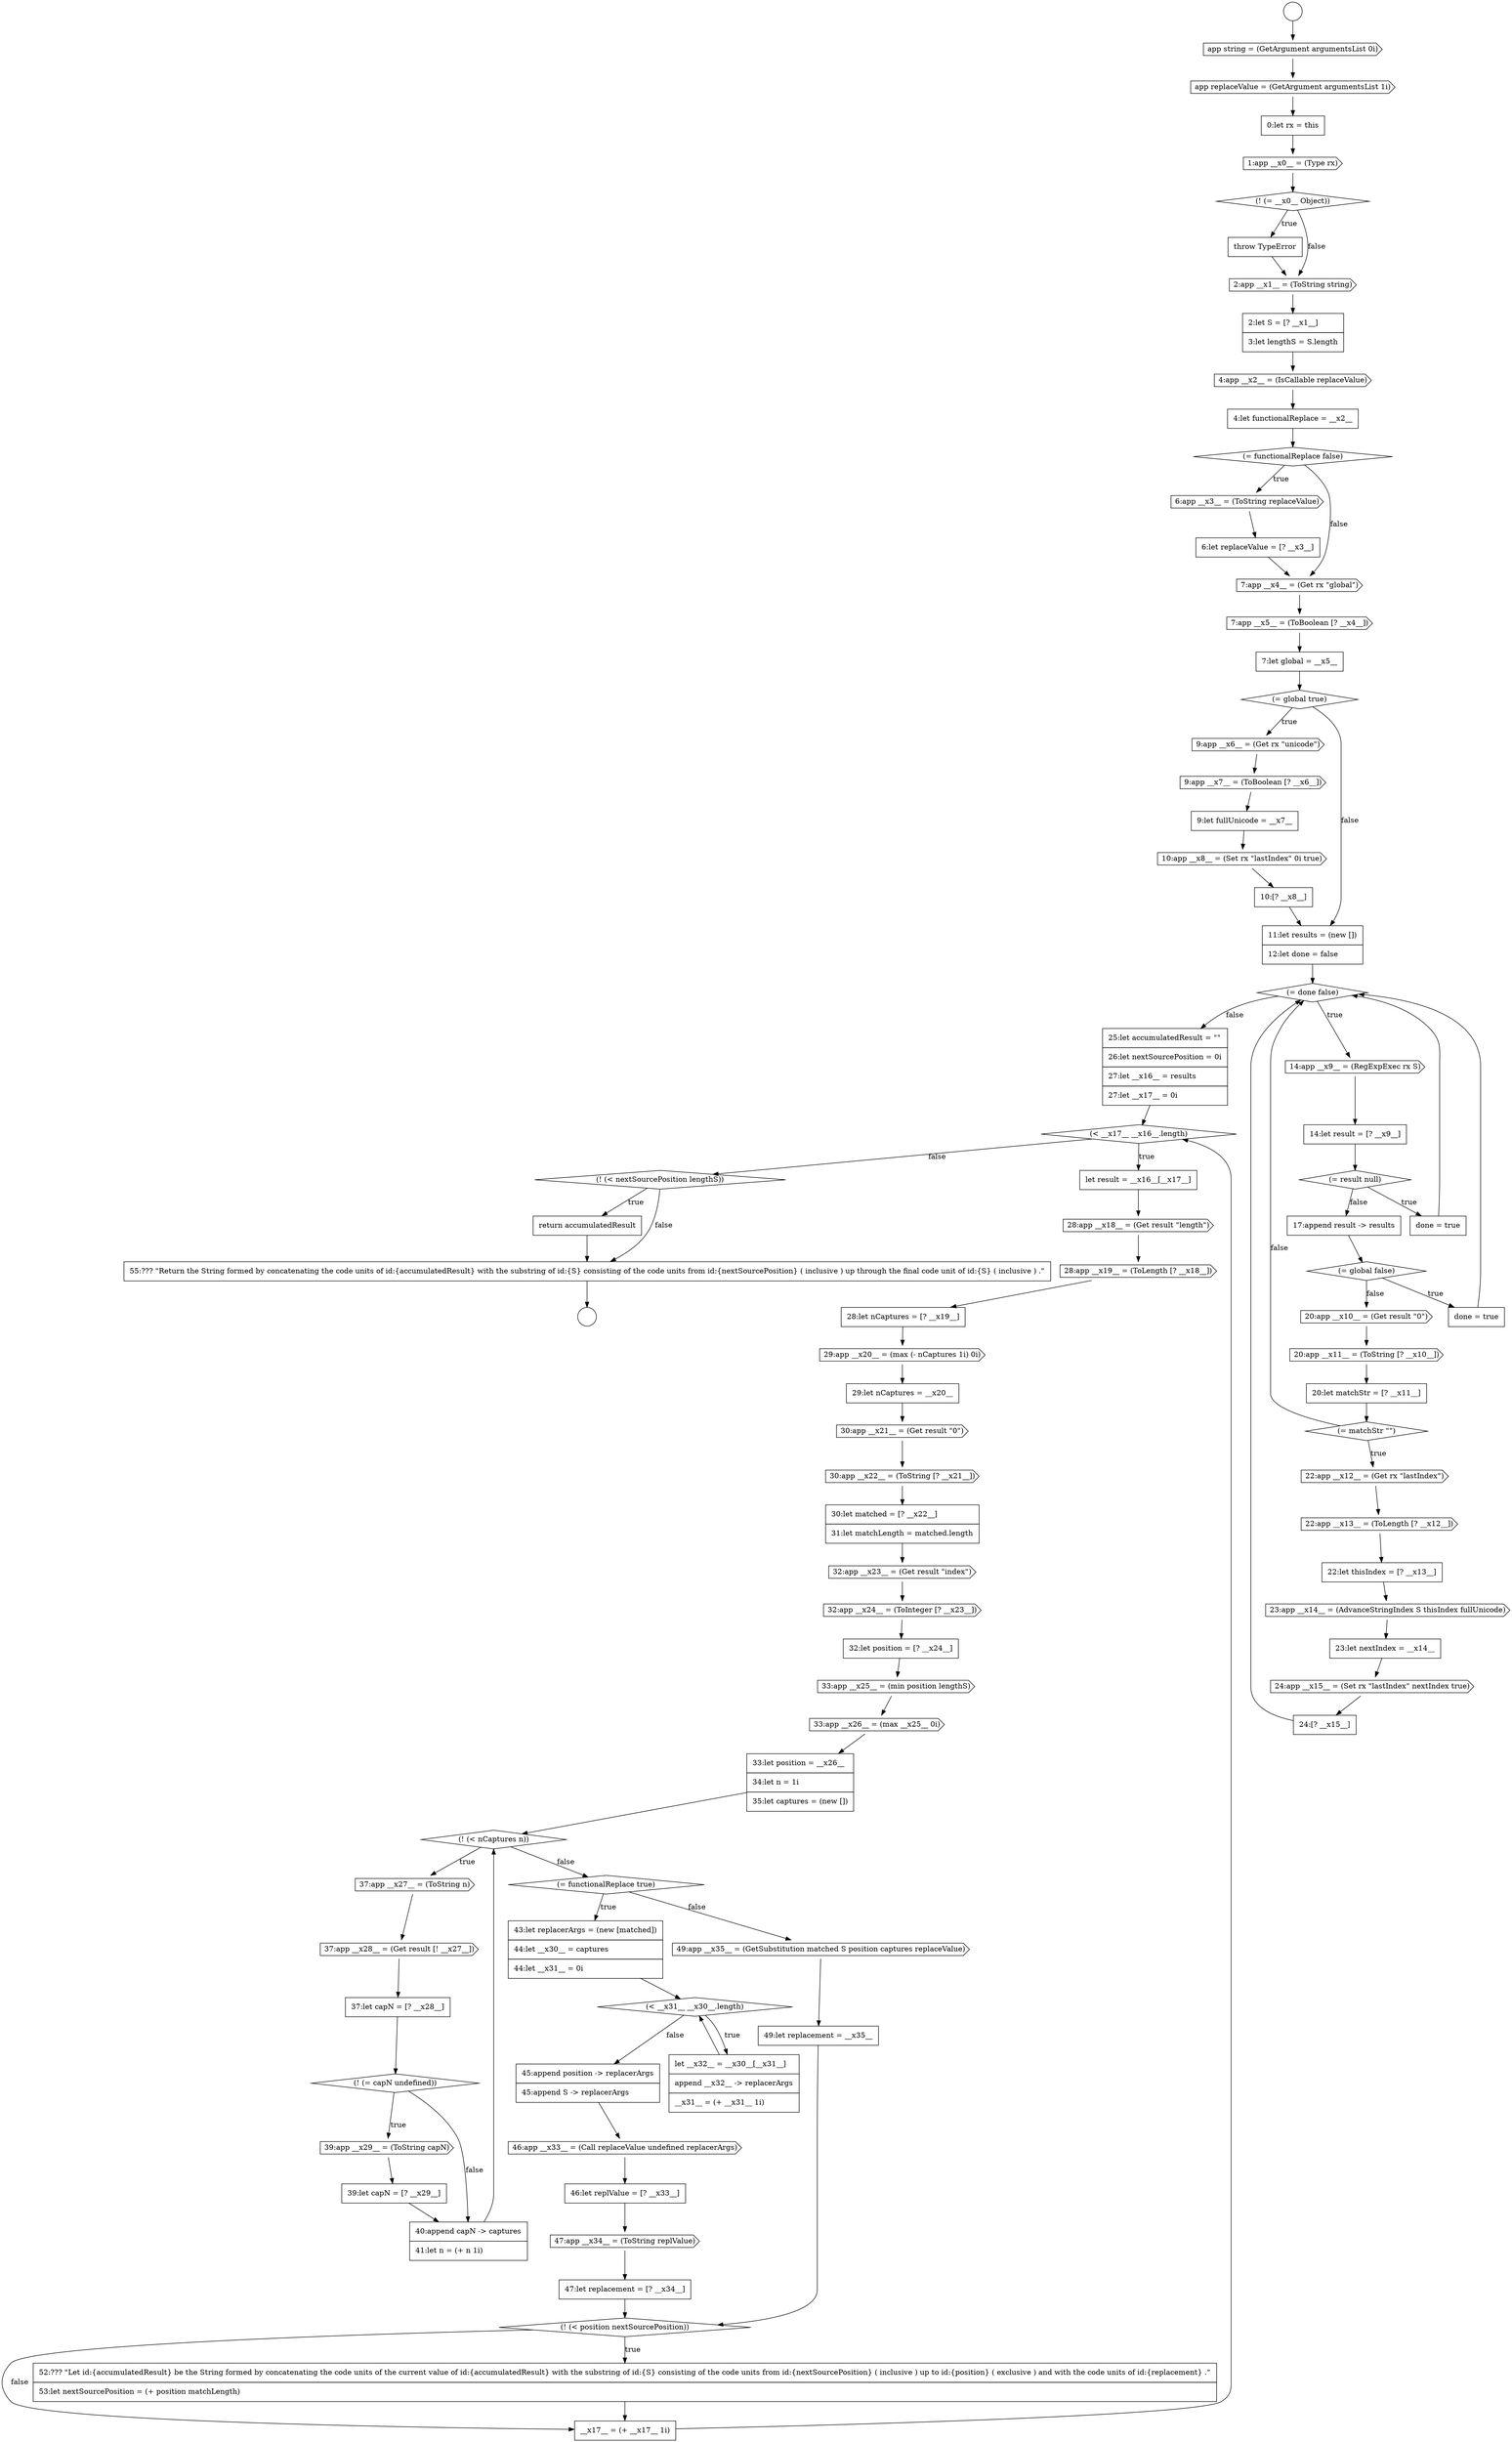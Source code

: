 digraph {
  node13183 [shape=diamond, label=<<font color="black">(&lt; __x17__ __x16__.length)</font>> color="black" fillcolor="white" style=filled]
  node13201 [shape=cds, label=<<font color="black">37:app __x28__ = (Get result [! __x27__])</font>> color="black" fillcolor="white" style=filled]
  node13157 [shape=cds, label=<<font color="black">9:app __x6__ = (Get rx &quot;unicode&quot;)</font>> color="black" fillcolor="white" style=filled]
  node13164 [shape=cds, label=<<font color="black">14:app __x9__ = (RegExpExec rx S)</font>> color="black" fillcolor="white" style=filled]
  node13181 [shape=none, margin=0, label=<<font color="black">
    <table border="0" cellborder="1" cellspacing="0" cellpadding="10">
      <tr><td align="left">24:[? __x15__]</td></tr>
    </table>
  </font>> color="black" fillcolor="white" style=filled]
  node13175 [shape=cds, label=<<font color="black">22:app __x12__ = (Get rx &quot;lastIndex&quot;)</font>> color="black" fillcolor="white" style=filled]
  node13142 [shape=none, margin=0, label=<<font color="black">
    <table border="0" cellborder="1" cellspacing="0" cellpadding="10">
      <tr><td align="left">0:let rx = this</td></tr>
    </table>
  </font>> color="black" fillcolor="white" style=filled]
  node13162 [shape=none, margin=0, label=<<font color="black">
    <table border="0" cellborder="1" cellspacing="0" cellpadding="10">
      <tr><td align="left">11:let results = (new [])</td></tr>
      <tr><td align="left">12:let done = false</td></tr>
    </table>
  </font>> color="black" fillcolor="white" style=filled]
  node13199 [shape=diamond, label=<<font color="black">(! (&lt; nCaptures n))</font>> color="black" fillcolor="white" style=filled]
  node13177 [shape=none, margin=0, label=<<font color="black">
    <table border="0" cellborder="1" cellspacing="0" cellpadding="10">
      <tr><td align="left">22:let thisIndex = [? __x13__]</td></tr>
    </table>
  </font>> color="black" fillcolor="white" style=filled]
  node13159 [shape=none, margin=0, label=<<font color="black">
    <table border="0" cellborder="1" cellspacing="0" cellpadding="10">
      <tr><td align="left">9:let fullUnicode = __x7__</td></tr>
    </table>
  </font>> color="black" fillcolor="white" style=filled]
  node13212 [shape=cds, label=<<font color="black">46:app __x33__ = (Call replaceValue undefined replacerArgs)</font>> color="black" fillcolor="white" style=filled]
  node13202 [shape=none, margin=0, label=<<font color="black">
    <table border="0" cellborder="1" cellspacing="0" cellpadding="10">
      <tr><td align="left">37:let capN = [? __x28__]</td></tr>
    </table>
  </font>> color="black" fillcolor="white" style=filled]
  node13152 [shape=none, margin=0, label=<<font color="black">
    <table border="0" cellborder="1" cellspacing="0" cellpadding="10">
      <tr><td align="left">6:let replaceValue = [? __x3__]</td></tr>
    </table>
  </font>> color="black" fillcolor="white" style=filled]
  node13187 [shape=none, margin=0, label=<<font color="black">
    <table border="0" cellborder="1" cellspacing="0" cellpadding="10">
      <tr><td align="left">28:let nCaptures = [? __x19__]</td></tr>
    </table>
  </font>> color="black" fillcolor="white" style=filled]
  node13219 [shape=none, margin=0, label=<<font color="black">
    <table border="0" cellborder="1" cellspacing="0" cellpadding="10">
      <tr><td align="left">52:??? &quot;Let id:{accumulatedResult} be the String formed by concatenating the code units of the current value of id:{accumulatedResult} with the substring of id:{S} consisting of the code units from id:{nextSourcePosition} ( inclusive ) up to id:{position} ( exclusive ) and with the code units of id:{replacement} .&quot;</td></tr>
      <tr><td align="left">53:let nextSourcePosition = (+ position matchLength)</td></tr>
    </table>
  </font>> color="black" fillcolor="white" style=filled]
  node13174 [shape=diamond, label=<<font color="black">(= matchStr &quot;&quot;)</font>> color="black" fillcolor="white" style=filled]
  node13145 [shape=none, margin=0, label=<<font color="black">
    <table border="0" cellborder="1" cellspacing="0" cellpadding="10">
      <tr><td align="left">throw TypeError</td></tr>
    </table>
  </font>> color="black" fillcolor="white" style=filled]
  node13147 [shape=none, margin=0, label=<<font color="black">
    <table border="0" cellborder="1" cellspacing="0" cellpadding="10">
      <tr><td align="left">2:let S = [? __x1__]</td></tr>
      <tr><td align="left">3:let lengthS = S.length</td></tr>
    </table>
  </font>> color="black" fillcolor="white" style=filled]
  node13209 [shape=diamond, label=<<font color="black">(&lt; __x31__ __x30__.length)</font>> color="black" fillcolor="white" style=filled]
  node13179 [shape=none, margin=0, label=<<font color="black">
    <table border="0" cellborder="1" cellspacing="0" cellpadding="10">
      <tr><td align="left">23:let nextIndex = __x14__</td></tr>
    </table>
  </font>> color="black" fillcolor="white" style=filled]
  node13223 [shape=none, margin=0, label=<<font color="black">
    <table border="0" cellborder="1" cellspacing="0" cellpadding="10">
      <tr><td align="left">55:??? &quot;Return the String formed by concatenating the code units of id:{accumulatedResult} with the substring of id:{S} consisting of the code units from id:{nextSourcePosition} ( inclusive ) up through the final code unit of id:{S} ( inclusive ) .&quot;</td></tr>
    </table>
  </font>> color="black" fillcolor="white" style=filled]
  node13191 [shape=cds, label=<<font color="black">30:app __x22__ = (ToString [? __x21__])</font>> color="black" fillcolor="white" style=filled]
  node13151 [shape=cds, label=<<font color="black">6:app __x3__ = (ToString replaceValue)</font>> color="black" fillcolor="white" style=filled]
  node13170 [shape=none, margin=0, label=<<font color="black">
    <table border="0" cellborder="1" cellspacing="0" cellpadding="10">
      <tr><td align="left">done = true</td></tr>
    </table>
  </font>> color="black" fillcolor="white" style=filled]
  node13195 [shape=none, margin=0, label=<<font color="black">
    <table border="0" cellborder="1" cellspacing="0" cellpadding="10">
      <tr><td align="left">32:let position = [? __x24__]</td></tr>
    </table>
  </font>> color="black" fillcolor="white" style=filled]
  node13138 [shape=circle label=" " color="black" fillcolor="white" style=filled]
  node13166 [shape=diamond, label=<<font color="black">(= result null)</font>> color="black" fillcolor="white" style=filled]
  node13216 [shape=cds, label=<<font color="black">49:app __x35__ = (GetSubstitution matched S position captures replaceValue)</font>> color="black" fillcolor="white" style=filled]
  node13155 [shape=none, margin=0, label=<<font color="black">
    <table border="0" cellborder="1" cellspacing="0" cellpadding="10">
      <tr><td align="left">7:let global = __x5__</td></tr>
    </table>
  </font>> color="black" fillcolor="white" style=filled]
  node13206 [shape=none, margin=0, label=<<font color="black">
    <table border="0" cellborder="1" cellspacing="0" cellpadding="10">
      <tr><td align="left">40:append capN -&gt; captures</td></tr>
      <tr><td align="left">41:let n = (+ n 1i)</td></tr>
    </table>
  </font>> color="black" fillcolor="white" style=filled]
  node13148 [shape=cds, label=<<font color="black">4:app __x2__ = (IsCallable replaceValue)</font>> color="black" fillcolor="white" style=filled]
  node13141 [shape=cds, label=<<font color="black">app replaceValue = (GetArgument argumentsList 1i)</font>> color="black" fillcolor="white" style=filled]
  node13200 [shape=cds, label=<<font color="black">37:app __x27__ = (ToString n)</font>> color="black" fillcolor="white" style=filled]
  node13186 [shape=cds, label=<<font color="black">28:app __x19__ = (ToLength [? __x18__])</font>> color="black" fillcolor="white" style=filled]
  node13218 [shape=diamond, label=<<font color="black">(! (&lt; position nextSourcePosition))</font>> color="black" fillcolor="white" style=filled]
  node13158 [shape=cds, label=<<font color="black">9:app __x7__ = (ToBoolean [? __x6__])</font>> color="black" fillcolor="white" style=filled]
  node13180 [shape=cds, label=<<font color="black">24:app __x15__ = (Set rx &quot;lastIndex&quot; nextIndex true)</font>> color="black" fillcolor="white" style=filled]
  node13153 [shape=cds, label=<<font color="black">7:app __x4__ = (Get rx &quot;global&quot;)</font>> color="black" fillcolor="white" style=filled]
  node13222 [shape=none, margin=0, label=<<font color="black">
    <table border="0" cellborder="1" cellspacing="0" cellpadding="10">
      <tr><td align="left">return accumulatedResult</td></tr>
    </table>
  </font>> color="black" fillcolor="white" style=filled]
  node13173 [shape=none, margin=0, label=<<font color="black">
    <table border="0" cellborder="1" cellspacing="0" cellpadding="10">
      <tr><td align="left">20:let matchStr = [? __x11__]</td></tr>
    </table>
  </font>> color="black" fillcolor="white" style=filled]
  node13163 [shape=diamond, label=<<font color="black">(= done false)</font>> color="black" fillcolor="white" style=filled]
  node13154 [shape=cds, label=<<font color="black">7:app __x5__ = (ToBoolean [? __x4__])</font>> color="black" fillcolor="white" style=filled]
  node13190 [shape=cds, label=<<font color="black">30:app __x21__ = (Get result &quot;0&quot;)</font>> color="black" fillcolor="white" style=filled]
  node13184 [shape=none, margin=0, label=<<font color="black">
    <table border="0" cellborder="1" cellspacing="0" cellpadding="10">
      <tr><td align="left">let result = __x16__[__x17__]</td></tr>
    </table>
  </font>> color="black" fillcolor="white" style=filled]
  node13205 [shape=none, margin=0, label=<<font color="black">
    <table border="0" cellborder="1" cellspacing="0" cellpadding="10">
      <tr><td align="left">39:let capN = [? __x29__]</td></tr>
    </table>
  </font>> color="black" fillcolor="white" style=filled]
  node13169 [shape=diamond, label=<<font color="black">(= global false)</font>> color="black" fillcolor="white" style=filled]
  node13167 [shape=none, margin=0, label=<<font color="black">
    <table border="0" cellborder="1" cellspacing="0" cellpadding="10">
      <tr><td align="left">done = true</td></tr>
    </table>
  </font>> color="black" fillcolor="white" style=filled]
  node13213 [shape=none, margin=0, label=<<font color="black">
    <table border="0" cellborder="1" cellspacing="0" cellpadding="10">
      <tr><td align="left">46:let replValue = [? __x33__]</td></tr>
    </table>
  </font>> color="black" fillcolor="white" style=filled]
  node13196 [shape=cds, label=<<font color="black">33:app __x25__ = (min position lengthS)</font>> color="black" fillcolor="white" style=filled]
  node13197 [shape=cds, label=<<font color="black">33:app __x26__ = (max __x25__ 0i)</font>> color="black" fillcolor="white" style=filled]
  node13217 [shape=none, margin=0, label=<<font color="black">
    <table border="0" cellborder="1" cellspacing="0" cellpadding="10">
      <tr><td align="left">49:let replacement = __x35__</td></tr>
    </table>
  </font>> color="black" fillcolor="white" style=filled]
  node13176 [shape=cds, label=<<font color="black">22:app __x13__ = (ToLength [? __x12__])</font>> color="black" fillcolor="white" style=filled]
  node13221 [shape=diamond, label=<<font color="black">(! (&lt; nextSourcePosition lengthS))</font>> color="black" fillcolor="white" style=filled]
  node13210 [shape=none, margin=0, label=<<font color="black">
    <table border="0" cellborder="1" cellspacing="0" cellpadding="10">
      <tr><td align="left">let __x32__ = __x30__[__x31__]</td></tr>
      <tr><td align="left">append __x32__ -&gt; replacerArgs</td></tr>
      <tr><td align="left">__x31__ = (+ __x31__ 1i)</td></tr>
    </table>
  </font>> color="black" fillcolor="white" style=filled]
  node13204 [shape=cds, label=<<font color="black">39:app __x29__ = (ToString capN)</font>> color="black" fillcolor="white" style=filled]
  node13214 [shape=cds, label=<<font color="black">47:app __x34__ = (ToString replValue)</font>> color="black" fillcolor="white" style=filled]
  node13208 [shape=none, margin=0, label=<<font color="black">
    <table border="0" cellborder="1" cellspacing="0" cellpadding="10">
      <tr><td align="left">43:let replacerArgs = (new [matched])</td></tr>
      <tr><td align="left">44:let __x30__ = captures</td></tr>
      <tr><td align="left">44:let __x31__ = 0i</td></tr>
    </table>
  </font>> color="black" fillcolor="white" style=filled]
  node13144 [shape=diamond, label=<<font color="black">(! (= __x0__ Object))</font>> color="black" fillcolor="white" style=filled]
  node13168 [shape=none, margin=0, label=<<font color="black">
    <table border="0" cellborder="1" cellspacing="0" cellpadding="10">
      <tr><td align="left">17:append result -&gt; results</td></tr>
    </table>
  </font>> color="black" fillcolor="white" style=filled]
  node13189 [shape=none, margin=0, label=<<font color="black">
    <table border="0" cellborder="1" cellspacing="0" cellpadding="10">
      <tr><td align="left">29:let nCaptures = __x20__</td></tr>
    </table>
  </font>> color="black" fillcolor="white" style=filled]
  node13140 [shape=cds, label=<<font color="black">app string = (GetArgument argumentsList 0i)</font>> color="black" fillcolor="white" style=filled]
  node13149 [shape=none, margin=0, label=<<font color="black">
    <table border="0" cellborder="1" cellspacing="0" cellpadding="10">
      <tr><td align="left">4:let functionalReplace = __x2__</td></tr>
    </table>
  </font>> color="black" fillcolor="white" style=filled]
  node13185 [shape=cds, label=<<font color="black">28:app __x18__ = (Get result &quot;length&quot;)</font>> color="black" fillcolor="white" style=filled]
  node13172 [shape=cds, label=<<font color="black">20:app __x11__ = (ToString [? __x10__])</font>> color="black" fillcolor="white" style=filled]
  node13160 [shape=cds, label=<<font color="black">10:app __x8__ = (Set rx &quot;lastIndex&quot; 0i true)</font>> color="black" fillcolor="white" style=filled]
  node13146 [shape=cds, label=<<font color="black">2:app __x1__ = (ToString string)</font>> color="black" fillcolor="white" style=filled]
  node13211 [shape=none, margin=0, label=<<font color="black">
    <table border="0" cellborder="1" cellspacing="0" cellpadding="10">
      <tr><td align="left">45:append position -&gt; replacerArgs</td></tr>
      <tr><td align="left">45:append S -&gt; replacerArgs</td></tr>
    </table>
  </font>> color="black" fillcolor="white" style=filled]
  node13178 [shape=cds, label=<<font color="black">23:app __x14__ = (AdvanceStringIndex S thisIndex fullUnicode)</font>> color="black" fillcolor="white" style=filled]
  node13203 [shape=diamond, label=<<font color="black">(! (= capN undefined))</font>> color="black" fillcolor="white" style=filled]
  node13188 [shape=cds, label=<<font color="black">29:app __x20__ = (max (- nCaptures 1i) 0i)</font>> color="black" fillcolor="white" style=filled]
  node13193 [shape=cds, label=<<font color="black">32:app __x23__ = (Get result &quot;index&quot;)</font>> color="black" fillcolor="white" style=filled]
  node13198 [shape=none, margin=0, label=<<font color="black">
    <table border="0" cellborder="1" cellspacing="0" cellpadding="10">
      <tr><td align="left">33:let position = __x26__</td></tr>
      <tr><td align="left">34:let n = 1i</td></tr>
      <tr><td align="left">35:let captures = (new [])</td></tr>
    </table>
  </font>> color="black" fillcolor="white" style=filled]
  node13143 [shape=cds, label=<<font color="black">1:app __x0__ = (Type rx)</font>> color="black" fillcolor="white" style=filled]
  node13207 [shape=diamond, label=<<font color="black">(= functionalReplace true)</font>> color="black" fillcolor="white" style=filled]
  node13192 [shape=none, margin=0, label=<<font color="black">
    <table border="0" cellborder="1" cellspacing="0" cellpadding="10">
      <tr><td align="left">30:let matched = [? __x22__]</td></tr>
      <tr><td align="left">31:let matchLength = matched.length</td></tr>
    </table>
  </font>> color="black" fillcolor="white" style=filled]
  node13220 [shape=none, margin=0, label=<<font color="black">
    <table border="0" cellborder="1" cellspacing="0" cellpadding="10">
      <tr><td align="left">__x17__ = (+ __x17__ 1i)</td></tr>
    </table>
  </font>> color="black" fillcolor="white" style=filled]
  node13165 [shape=none, margin=0, label=<<font color="black">
    <table border="0" cellborder="1" cellspacing="0" cellpadding="10">
      <tr><td align="left">14:let result = [? __x9__]</td></tr>
    </table>
  </font>> color="black" fillcolor="white" style=filled]
  node13139 [shape=circle label=" " color="black" fillcolor="white" style=filled]
  node13194 [shape=cds, label=<<font color="black">32:app __x24__ = (ToInteger [? __x23__])</font>> color="black" fillcolor="white" style=filled]
  node13171 [shape=cds, label=<<font color="black">20:app __x10__ = (Get result &quot;0&quot;)</font>> color="black" fillcolor="white" style=filled]
  node13161 [shape=none, margin=0, label=<<font color="black">
    <table border="0" cellborder="1" cellspacing="0" cellpadding="10">
      <tr><td align="left">10:[? __x8__]</td></tr>
    </table>
  </font>> color="black" fillcolor="white" style=filled]
  node13150 [shape=diamond, label=<<font color="black">(= functionalReplace false)</font>> color="black" fillcolor="white" style=filled]
  node13215 [shape=none, margin=0, label=<<font color="black">
    <table border="0" cellborder="1" cellspacing="0" cellpadding="10">
      <tr><td align="left">47:let replacement = [? __x34__]</td></tr>
    </table>
  </font>> color="black" fillcolor="white" style=filled]
  node13156 [shape=diamond, label=<<font color="black">(= global true)</font>> color="black" fillcolor="white" style=filled]
  node13182 [shape=none, margin=0, label=<<font color="black">
    <table border="0" cellborder="1" cellspacing="0" cellpadding="10">
      <tr><td align="left">25:let accumulatedResult = &quot;&quot;</td></tr>
      <tr><td align="left">26:let nextSourcePosition = 0i</td></tr>
      <tr><td align="left">27:let __x16__ = results</td></tr>
      <tr><td align="left">27:let __x17__ = 0i</td></tr>
    </table>
  </font>> color="black" fillcolor="white" style=filled]
  node13150 -> node13151 [label=<<font color="black">true</font>> color="black"]
  node13150 -> node13153 [label=<<font color="black">false</font>> color="black"]
  node13178 -> node13179 [ color="black"]
  node13207 -> node13208 [label=<<font color="black">true</font>> color="black"]
  node13207 -> node13216 [label=<<font color="black">false</font>> color="black"]
  node13155 -> node13156 [ color="black"]
  node13181 -> node13163 [ color="black"]
  node13182 -> node13183 [ color="black"]
  node13151 -> node13152 [ color="black"]
  node13221 -> node13222 [label=<<font color="black">true</font>> color="black"]
  node13221 -> node13223 [label=<<font color="black">false</font>> color="black"]
  node13196 -> node13197 [ color="black"]
  node13195 -> node13196 [ color="black"]
  node13145 -> node13146 [ color="black"]
  node13199 -> node13200 [label=<<font color="black">true</font>> color="black"]
  node13199 -> node13207 [label=<<font color="black">false</font>> color="black"]
  node13217 -> node13218 [ color="black"]
  node13211 -> node13212 [ color="black"]
  node13198 -> node13199 [ color="black"]
  node13172 -> node13173 [ color="black"]
  node13215 -> node13218 [ color="black"]
  node13176 -> node13177 [ color="black"]
  node13194 -> node13195 [ color="black"]
  node13204 -> node13205 [ color="black"]
  node13141 -> node13142 [ color="black"]
  node13157 -> node13158 [ color="black"]
  node13142 -> node13143 [ color="black"]
  node13200 -> node13201 [ color="black"]
  node13162 -> node13163 [ color="black"]
  node13206 -> node13199 [ color="black"]
  node13152 -> node13153 [ color="black"]
  node13147 -> node13148 [ color="black"]
  node13223 -> node13139 [ color="black"]
  node13205 -> node13206 [ color="black"]
  node13154 -> node13155 [ color="black"]
  node13210 -> node13209 [ color="black"]
  node13174 -> node13175 [label=<<font color="black">true</font>> color="black"]
  node13174 -> node13163 [label=<<font color="black">false</font>> color="black"]
  node13159 -> node13160 [ color="black"]
  node13185 -> node13186 [ color="black"]
  node13156 -> node13157 [label=<<font color="black">true</font>> color="black"]
  node13156 -> node13162 [label=<<font color="black">false</font>> color="black"]
  node13143 -> node13144 [ color="black"]
  node13164 -> node13165 [ color="black"]
  node13216 -> node13217 [ color="black"]
  node13191 -> node13192 [ color="black"]
  node13189 -> node13190 [ color="black"]
  node13179 -> node13180 [ color="black"]
  node13161 -> node13162 [ color="black"]
  node13140 -> node13141 [ color="black"]
  node13188 -> node13189 [ color="black"]
  node13163 -> node13164 [label=<<font color="black">true</font>> color="black"]
  node13163 -> node13182 [label=<<font color="black">false</font>> color="black"]
  node13212 -> node13213 [ color="black"]
  node13160 -> node13161 [ color="black"]
  node13184 -> node13185 [ color="black"]
  node13183 -> node13184 [label=<<font color="black">true</font>> color="black"]
  node13183 -> node13221 [label=<<font color="black">false</font>> color="black"]
  node13146 -> node13147 [ color="black"]
  node13175 -> node13176 [ color="black"]
  node13169 -> node13170 [label=<<font color="black">true</font>> color="black"]
  node13169 -> node13171 [label=<<font color="black">false</font>> color="black"]
  node13193 -> node13194 [ color="black"]
  node13186 -> node13187 [ color="black"]
  node13171 -> node13172 [ color="black"]
  node13170 -> node13163 [ color="black"]
  node13209 -> node13210 [label=<<font color="black">true</font>> color="black"]
  node13209 -> node13211 [label=<<font color="black">false</font>> color="black"]
  node13158 -> node13159 [ color="black"]
  node13177 -> node13178 [ color="black"]
  node13149 -> node13150 [ color="black"]
  node13167 -> node13163 [ color="black"]
  node13218 -> node13219 [label=<<font color="black">true</font>> color="black"]
  node13218 -> node13220 [label=<<font color="black">false</font>> color="black"]
  node13148 -> node13149 [ color="black"]
  node13197 -> node13198 [ color="black"]
  node13208 -> node13209 [ color="black"]
  node13201 -> node13202 [ color="black"]
  node13173 -> node13174 [ color="black"]
  node13166 -> node13167 [label=<<font color="black">true</font>> color="black"]
  node13166 -> node13168 [label=<<font color="black">false</font>> color="black"]
  node13219 -> node13220 [ color="black"]
  node13187 -> node13188 [ color="black"]
  node13168 -> node13169 [ color="black"]
  node13192 -> node13193 [ color="black"]
  node13222 -> node13223 [ color="black"]
  node13144 -> node13145 [label=<<font color="black">true</font>> color="black"]
  node13144 -> node13146 [label=<<font color="black">false</font>> color="black"]
  node13153 -> node13154 [ color="black"]
  node13214 -> node13215 [ color="black"]
  node13138 -> node13140 [ color="black"]
  node13203 -> node13204 [label=<<font color="black">true</font>> color="black"]
  node13203 -> node13206 [label=<<font color="black">false</font>> color="black"]
  node13180 -> node13181 [ color="black"]
  node13190 -> node13191 [ color="black"]
  node13213 -> node13214 [ color="black"]
  node13220 -> node13183 [ color="black"]
  node13165 -> node13166 [ color="black"]
  node13202 -> node13203 [ color="black"]
}
